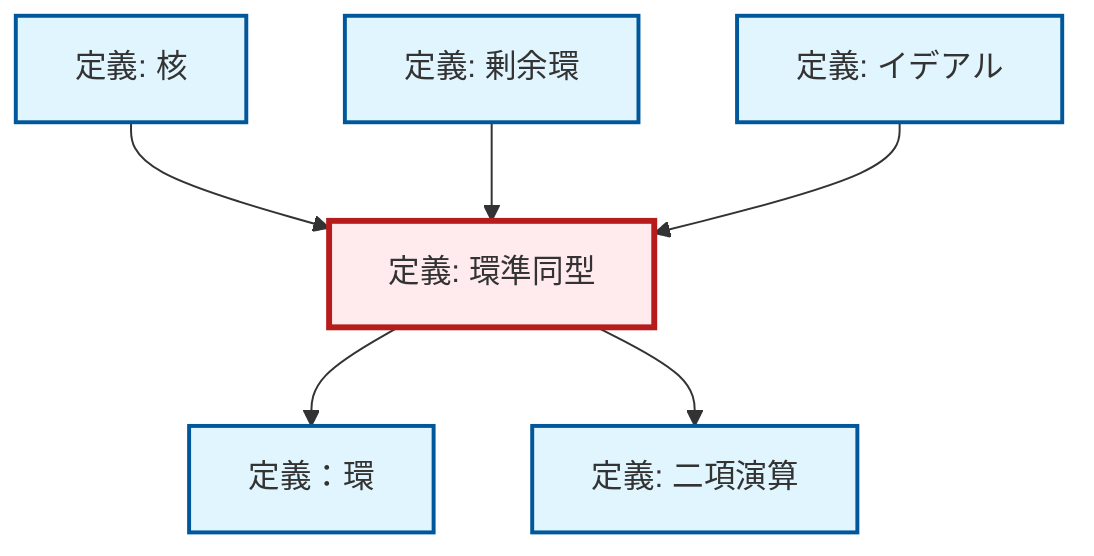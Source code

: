 graph TD
    classDef definition fill:#e1f5fe,stroke:#01579b,stroke-width:2px
    classDef theorem fill:#f3e5f5,stroke:#4a148c,stroke-width:2px
    classDef axiom fill:#fff3e0,stroke:#e65100,stroke-width:2px
    classDef example fill:#e8f5e9,stroke:#1b5e20,stroke-width:2px
    classDef current fill:#ffebee,stroke:#b71c1c,stroke-width:3px
    def-kernel["定義: 核"]:::definition
    def-quotient-ring["定義: 剰余環"]:::definition
    def-binary-operation["定義: 二項演算"]:::definition
    def-ring["定義：環"]:::definition
    def-ideal["定義: イデアル"]:::definition
    def-ring-homomorphism["定義: 環準同型"]:::definition
    def-kernel --> def-ring-homomorphism
    def-quotient-ring --> def-ring-homomorphism
    def-ring-homomorphism --> def-ring
    def-ring-homomorphism --> def-binary-operation
    def-ideal --> def-ring-homomorphism
    class def-ring-homomorphism current